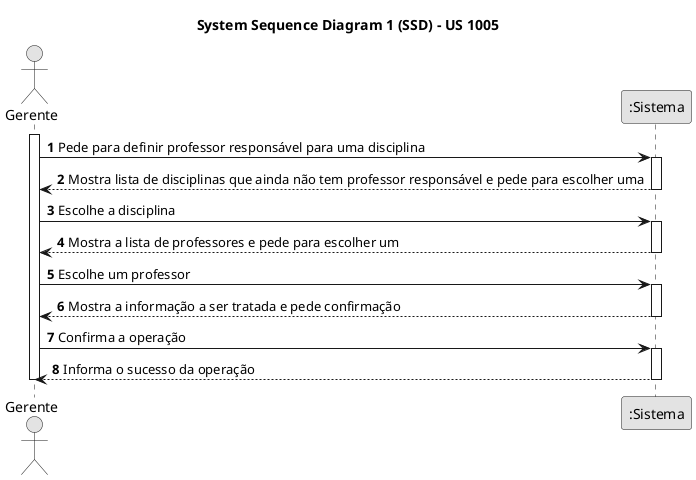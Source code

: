 @startuml
skinparam monochrome true
skinparam packageStyle rectangle
skinparam shadowing false

title System Sequence Diagram 1 (SSD) - US 1005
autonumber

actor "Gerente" as Gerente
participant ":Sistema" as Sistema

activate Gerente
    Gerente -> Sistema : Pede para definir professor responsável para uma disciplina
    activate Sistema
        Sistema --> Gerente : Mostra lista de disciplinas que ainda não tem professor responsável e pede para escolher uma
    deactivate Sistema

    Gerente -> Sistema : Escolhe a disciplina
    activate Sistema
        Sistema --> Gerente : Mostra a lista de professores e pede para escolher um
    deactivate Sistema

    Gerente -> Sistema : Escolhe um professor
    activate Sistema
        Sistema --> Gerente : Mostra a informação a ser tratada e pede confirmação
    deactivate Sistema

    Gerente -> Sistema : Confirma a operação
    activate Sistema
        Sistema --> Gerente : Informa o sucesso da operação
    deactivate Sistema

deactivate Gerente

@enduml
